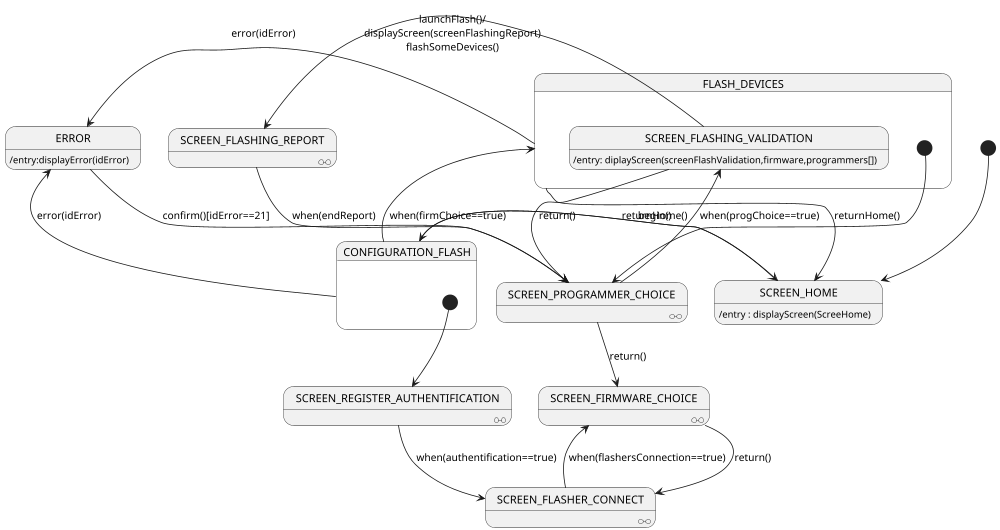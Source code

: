 {
  "sha1": "eetp4fu2qb1kmlxjb6a53kj4tdgll3d",
  "insertion": {
    "when": "2024-06-01T09:03:04.311Z",
    "user": "plantuml@gmail.com"
  }
}
@startuml
set separator none
scale 1000 width

state SCREEN_REGISTER_AUTHENTIFICATION <<O-O>>

state SCREEN_FIRMWARE_CHOICE <<O-O>>

state SCREEN_FLASHER_CONNECT <<O-O>>

state SCREEN_PROGRAMMER_CHOICE <<O-O>>

state SCREEN_FLASHING_REPORT <<O-O>>


[*]-down->SCREEN_HOME


SCREEN_HOME : /entry : displayScreen(ScreeHome)


SCREEN_HOME--> CONFIGURATION_FLASH : begin()




CONFIGURATION_FLASH -left->SCREEN_HOME : returnHome()

FLASH_DEVICES-->SCREEN_HOME : returnHome()


state CONFIGURATION_FLASH {

[*]-->SCREEN_REGISTER_AUTHENTIFICATION

SCREEN_REGISTER_AUTHENTIFICATION-down->SCREEN_FLASHER_CONNECT : when(authentification==true)

SCREEN_FLASHER_CONNECT-down->SCREEN_FIRMWARE_CHOICE : when(flashersConnection==true)


SCREEN_FIRMWARE_CHOICE--> SCREEN_FLASHER_CONNECT : return()

}




state FLASH_DEVICES{

[*]-down->SCREEN_PROGRAMMER_CHOICE

SCREEN_PROGRAMMER_CHOICE-right->SCREEN_FLASHING_VALIDATION : when(progChoice==true)

SCREEN_FLASHING_VALIDATION-down->SCREEN_FLASHING_REPORT : launchFlash()/\ndisplayScreen(screenFlashingReport)\nflashSomeDevices()

SCREEN_FLASHING_REPORT-->SCREEN_PROGRAMMER_CHOICE : when(endReport)

SCREEN_FLASHING_VALIDATION-->SCREEN_PROGRAMMER_CHOICE : return()

SCREEN_FLASHING_VALIDATION: /entry: diplayScreen(screenFlashValidation,firmware,programmers[])

}

SCREEN_PROGRAMMER_CHOICE-right->SCREEN_FIRMWARE_CHOICE : return()


CONFIGURATION_FLASH-up-> FLASH_DEVICES : when(firmChoice==true)

CONFIGURATION_FLASH -down->ERROR : error(idError)

FLASH_DEVICES-up->ERROR : error(idError)

ERROR : /entry:displayError(idError)

ERROR--> SCREEN_PROGRAMMER_CHOICE : confirm()[idError==21]
@enduml
